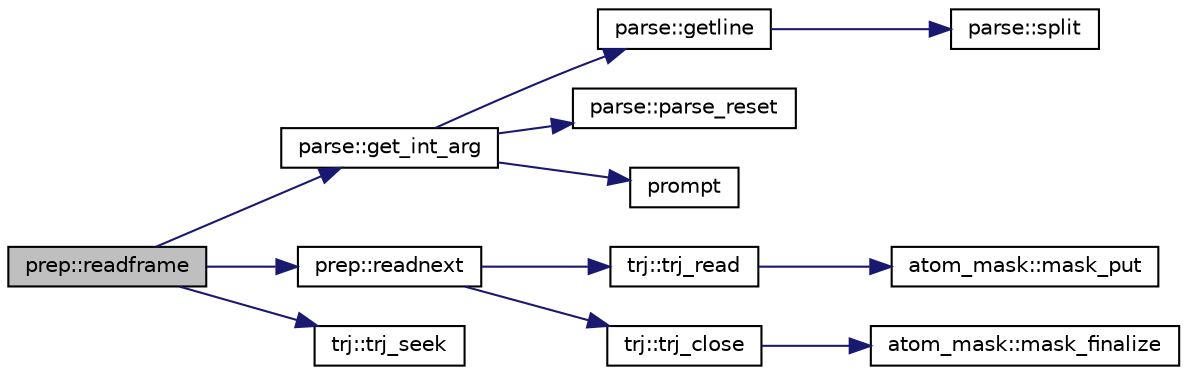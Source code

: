 digraph "prep::readframe"
{
  edge [fontname="Helvetica",fontsize="10",labelfontname="Helvetica",labelfontsize="10"];
  node [fontname="Helvetica",fontsize="10",shape=record];
  rankdir="LR";
  Node1 [label="prep::readframe",height=0.2,width=0.4,color="black", fillcolor="grey75", style="filled" fontcolor="black"];
  Node1 -> Node2 [color="midnightblue",fontsize="10",style="solid",fontname="Helvetica"];
  Node2 [label="parse::get_int_arg",height=0.2,width=0.4,color="black", fillcolor="white", style="filled",URL="$classparse.html#a796a4266eea42a76292330425be4f9fe"];
  Node2 -> Node3 [color="midnightblue",fontsize="10",style="solid",fontname="Helvetica"];
  Node3 [label="parse::getline",height=0.2,width=0.4,color="black", fillcolor="white", style="filled",URL="$classparse.html#a362c49175b5f2d7f582dde6cb7b871af"];
  Node3 -> Node4 [color="midnightblue",fontsize="10",style="solid",fontname="Helvetica"];
  Node4 [label="parse::split",height=0.2,width=0.4,color="black", fillcolor="white", style="filled",URL="$classparse.html#a431f0c36309d6174287bde5e4d0e78e8"];
  Node2 -> Node5 [color="midnightblue",fontsize="10",style="solid",fontname="Helvetica"];
  Node5 [label="parse::parse_reset",height=0.2,width=0.4,color="black", fillcolor="white", style="filled",URL="$classparse.html#ab0b0c4663024ac8a04d78628109e5215"];
  Node2 -> Node6 [color="midnightblue",fontsize="10",style="solid",fontname="Helvetica"];
  Node6 [label="prompt",height=0.2,width=0.4,color="black", fillcolor="white", style="filled",URL="$qfep_8f90.html#a897ce0488192cf7f2a3ca4d41e5d73e3"];
  Node1 -> Node7 [color="midnightblue",fontsize="10",style="solid",fontname="Helvetica"];
  Node7 [label="prep::readnext",height=0.2,width=0.4,color="black", fillcolor="white", style="filled",URL="$classprep.html#ab41936ec09ac09e102a791f2c28d8c37"];
  Node7 -> Node8 [color="midnightblue",fontsize="10",style="solid",fontname="Helvetica"];
  Node8 [label="trj::trj_read",height=0.2,width=0.4,color="black", fillcolor="white", style="filled",URL="$classtrj.html#a87cdf9b41b59045660320062201537c0"];
  Node8 -> Node9 [color="midnightblue",fontsize="10",style="solid",fontname="Helvetica"];
  Node9 [label="atom_mask::mask_put",height=0.2,width=0.4,color="black", fillcolor="white", style="filled",URL="$classatom__mask.html#acf07e23d62def4b7355c98065ba086ea"];
  Node7 -> Node10 [color="midnightblue",fontsize="10",style="solid",fontname="Helvetica"];
  Node10 [label="trj::trj_close",height=0.2,width=0.4,color="black", fillcolor="white", style="filled",URL="$classtrj.html#a0e950363c678b3b896b3484d1ffa298e"];
  Node10 -> Node11 [color="midnightblue",fontsize="10",style="solid",fontname="Helvetica"];
  Node11 [label="atom_mask::mask_finalize",height=0.2,width=0.4,color="black", fillcolor="white", style="filled",URL="$classatom__mask.html#a7059cec5e1eecb2536e9cac6d5fb8ce0"];
  Node1 -> Node12 [color="midnightblue",fontsize="10",style="solid",fontname="Helvetica"];
  Node12 [label="trj::trj_seek",height=0.2,width=0.4,color="black", fillcolor="white", style="filled",URL="$classtrj.html#aed24428056be0d708702ac92c8a24d83"];
}
